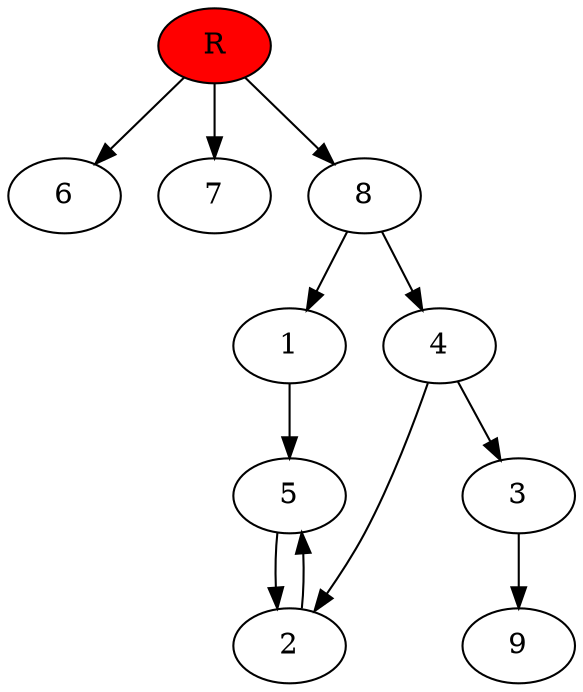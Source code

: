 digraph prb56930 {
	1
	2
	3
	4
	5
	6
	7
	8
	R [fillcolor="#ff0000" style=filled]
	1 -> 5
	2 -> 5
	3 -> 9
	4 -> 2
	4 -> 3
	5 -> 2
	8 -> 1
	8 -> 4
	R -> 6
	R -> 7
	R -> 8
}
